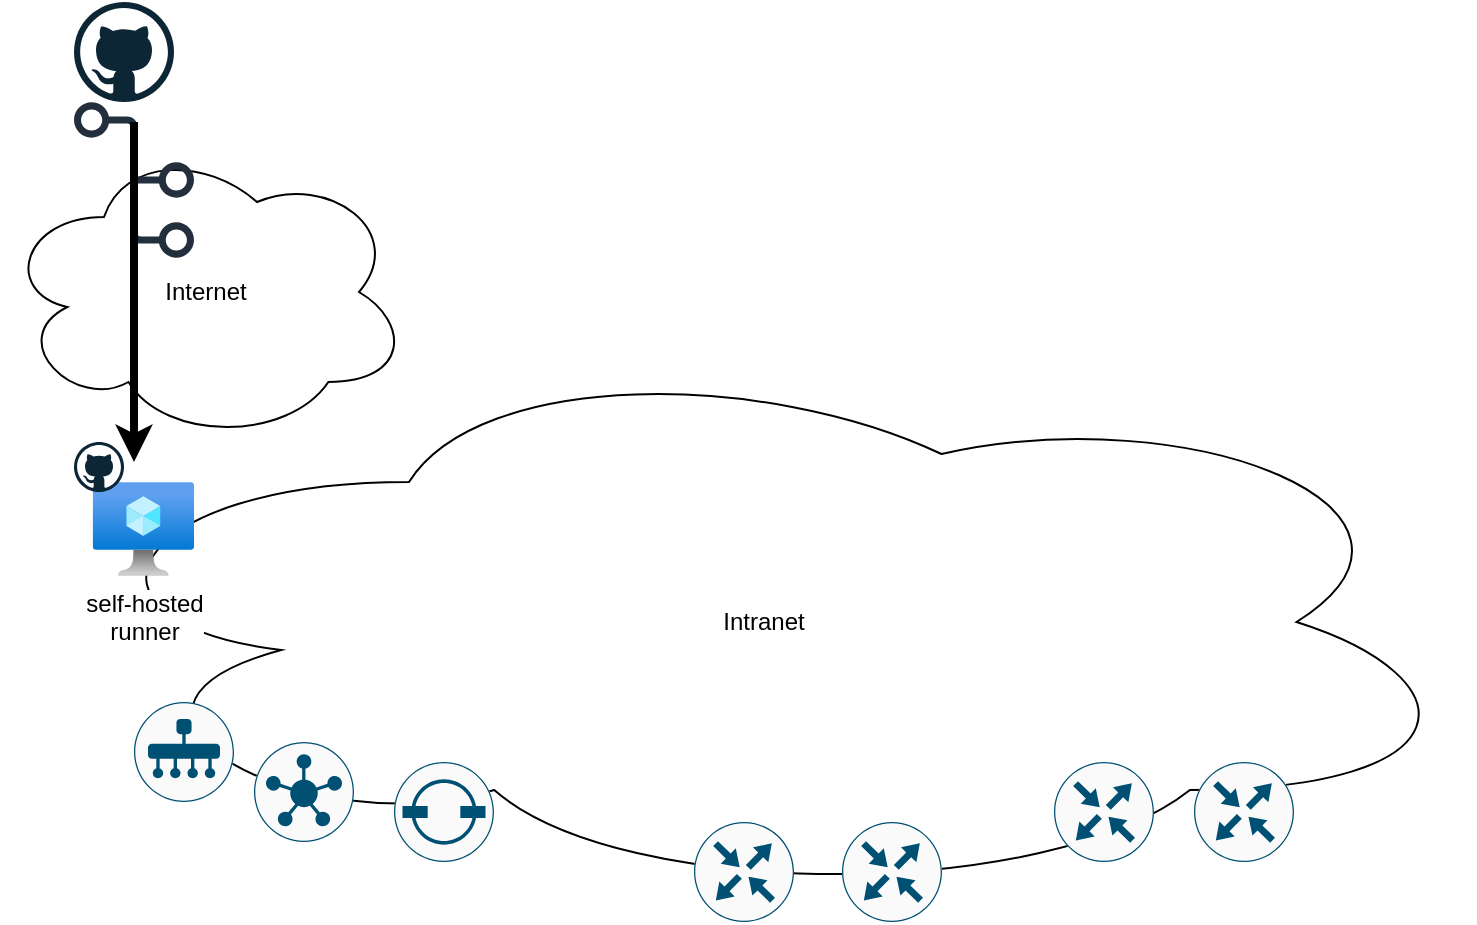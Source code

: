 <mxfile version="26.2.9">
  <diagram name="Strona-1" id="TAWg3cv4MUI7SG6aaTCA">
    <mxGraphModel dx="2068" dy="1103" grid="1" gridSize="10" guides="1" tooltips="1" connect="1" arrows="1" fold="1" page="1" pageScale="1" pageWidth="827" pageHeight="1169" math="0" shadow="0">
      <root>
        <mxCell id="0" />
        <mxCell id="1" parent="0" />
        <mxCell id="b8mOVBxSiegJ0ctqpOjZ-24" value="Internet" style="ellipse;shape=cloud;whiteSpace=wrap;html=1;labelBackgroundColor=none;" vertex="1" parent="1">
          <mxGeometry x="20" y="110" width="204" height="150" as="geometry" />
        </mxCell>
        <mxCell id="b8mOVBxSiegJ0ctqpOjZ-13" value="Intranet" style="ellipse;shape=cloud;whiteSpace=wrap;html=1;labelBackgroundColor=none;" vertex="1" parent="1">
          <mxGeometry x="46" y="210" width="710" height="280" as="geometry" />
        </mxCell>
        <mxCell id="b8mOVBxSiegJ0ctqpOjZ-1" value="" style="sketch=0;points=[[0.5,0,0],[1,0.5,0],[0.5,1,0],[0,0.5,0],[0.145,0.145,0],[0.856,0.145,0],[0.855,0.856,0],[0.145,0.855,0]];verticalLabelPosition=bottom;html=1;verticalAlign=top;aspect=fixed;align=center;pointerEvents=1;shape=mxgraph.cisco19.rect;prIcon=vmanage;fillColor=#FAFAFA;strokeColor=#005073;" vertex="1" parent="1">
          <mxGeometry x="86" y="390" width="50" height="50" as="geometry" />
        </mxCell>
        <mxCell id="b8mOVBxSiegJ0ctqpOjZ-2" value="" style="sketch=0;points=[[0.5,0,0],[1,0.5,0],[0.5,1,0],[0,0.5,0],[0.145,0.145,0],[0.856,0.145,0],[0.855,0.856,0],[0.145,0.855,0]];verticalLabelPosition=bottom;html=1;verticalAlign=top;aspect=fixed;align=center;pointerEvents=1;shape=mxgraph.cisco19.rect;prIcon=vsmart;fillColor=#FAFAFA;strokeColor=#005073;" vertex="1" parent="1">
          <mxGeometry x="146" y="410" width="50" height="50" as="geometry" />
        </mxCell>
        <mxCell id="b8mOVBxSiegJ0ctqpOjZ-3" value="" style="sketch=0;points=[[0.5,0,0],[1,0.5,0],[0.5,1,0],[0,0.5,0],[0.145,0.145,0],[0.856,0.145,0],[0.855,0.856,0],[0.145,0.855,0]];verticalLabelPosition=bottom;html=1;verticalAlign=top;aspect=fixed;align=center;pointerEvents=1;shape=mxgraph.cisco19.rect;prIcon=vbond;fillColor=#FAFAFA;strokeColor=#005073;" vertex="1" parent="1">
          <mxGeometry x="216" y="420" width="50" height="50" as="geometry" />
        </mxCell>
        <mxCell id="b8mOVBxSiegJ0ctqpOjZ-6" value="" style="sketch=0;outlineConnect=0;fontColor=#232F3E;gradientColor=none;fillColor=#232F3D;strokeColor=none;dashed=0;verticalLabelPosition=bottom;verticalAlign=top;align=center;html=1;fontSize=12;fontStyle=0;aspect=fixed;pointerEvents=1;shape=mxgraph.aws4.git_repository;" vertex="1" parent="1">
          <mxGeometry x="56" y="90" width="60" height="78" as="geometry" />
        </mxCell>
        <mxCell id="b8mOVBxSiegJ0ctqpOjZ-9" value="" style="dashed=0;outlineConnect=0;html=1;align=center;labelPosition=center;verticalLabelPosition=bottom;verticalAlign=top;shape=mxgraph.weblogos.github" vertex="1" parent="1">
          <mxGeometry x="56" y="40" width="50" height="50" as="geometry" />
        </mxCell>
        <mxCell id="b8mOVBxSiegJ0ctqpOjZ-12" value="" style="endArrow=classic;html=1;rounded=0;strokeWidth=4;" edge="1" parent="1">
          <mxGeometry width="50" height="50" relative="1" as="geometry">
            <mxPoint x="86" y="100" as="sourcePoint" />
            <mxPoint x="86" y="270" as="targetPoint" />
          </mxGeometry>
        </mxCell>
        <mxCell id="b8mOVBxSiegJ0ctqpOjZ-15" value="" style="sketch=0;points=[[0.5,0,0],[1,0.5,0],[0.5,1,0],[0,0.5,0],[0.145,0.145,0],[0.856,0.145,0],[0.855,0.856,0],[0.145,0.855,0]];verticalLabelPosition=bottom;html=1;verticalAlign=top;aspect=fixed;align=center;pointerEvents=1;shape=mxgraph.cisco19.rect;prIcon=router;fillColor=#FAFAFA;strokeColor=#005073;" vertex="1" parent="1">
          <mxGeometry x="366" y="450" width="50" height="50" as="geometry" />
        </mxCell>
        <mxCell id="b8mOVBxSiegJ0ctqpOjZ-16" value="" style="sketch=0;points=[[0.5,0,0],[1,0.5,0],[0.5,1,0],[0,0.5,0],[0.145,0.145,0],[0.856,0.145,0],[0.855,0.856,0],[0.145,0.855,0]];verticalLabelPosition=bottom;html=1;verticalAlign=top;aspect=fixed;align=center;pointerEvents=1;shape=mxgraph.cisco19.rect;prIcon=router;fillColor=#FAFAFA;strokeColor=#005073;" vertex="1" parent="1">
          <mxGeometry x="440" y="450" width="50" height="50" as="geometry" />
        </mxCell>
        <mxCell id="b8mOVBxSiegJ0ctqpOjZ-17" value="" style="sketch=0;points=[[0.5,0,0],[1,0.5,0],[0.5,1,0],[0,0.5,0],[0.145,0.145,0],[0.856,0.145,0],[0.855,0.856,0],[0.145,0.855,0]];verticalLabelPosition=bottom;html=1;verticalAlign=top;aspect=fixed;align=center;pointerEvents=1;shape=mxgraph.cisco19.rect;prIcon=router;fillColor=#FAFAFA;strokeColor=#005073;" vertex="1" parent="1">
          <mxGeometry x="546" y="420" width="50" height="50" as="geometry" />
        </mxCell>
        <mxCell id="b8mOVBxSiegJ0ctqpOjZ-18" value="" style="sketch=0;points=[[0.5,0,0],[1,0.5,0],[0.5,1,0],[0,0.5,0],[0.145,0.145,0],[0.856,0.145,0],[0.855,0.856,0],[0.145,0.855,0]];verticalLabelPosition=bottom;html=1;verticalAlign=top;aspect=fixed;align=center;pointerEvents=1;shape=mxgraph.cisco19.rect;prIcon=router;fillColor=#FAFAFA;strokeColor=#005073;" vertex="1" parent="1">
          <mxGeometry x="616" y="420" width="50" height="50" as="geometry" />
        </mxCell>
        <mxCell id="b8mOVBxSiegJ0ctqpOjZ-22" value="self-hosted&lt;div&gt;runner&lt;/div&gt;" style="image;aspect=fixed;html=1;points=[];align=center;fontSize=12;image=img/lib/azure2/compute/Virtual_Machine.svg;" vertex="1" parent="1">
          <mxGeometry x="65.33" y="280" width="50.67" height="47" as="geometry" />
        </mxCell>
        <mxCell id="b8mOVBxSiegJ0ctqpOjZ-11" value="" style="dashed=0;outlineConnect=0;html=1;align=center;labelPosition=center;verticalLabelPosition=bottom;verticalAlign=top;shape=mxgraph.weblogos.github;labelBackgroundColor=none;" vertex="1" parent="1">
          <mxGeometry x="56" y="260" width="25" height="25" as="geometry" />
        </mxCell>
      </root>
    </mxGraphModel>
  </diagram>
</mxfile>
